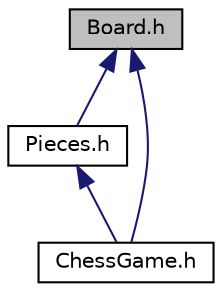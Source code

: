 digraph G
{
  bgcolor="transparent";
  edge [fontname="Helvetica",fontsize="10",labelfontname="Helvetica",labelfontsize="10"];
  node [fontname="Helvetica",fontsize="10",shape=record];
  Node1 [label="Board.h",height=0.2,width=0.4,color="black", fillcolor="grey75", style="filled" fontcolor="black"];
  Node1 -> Node2 [dir=back,color="midnightblue",fontsize="10",style="solid",fontname="Helvetica"];
  Node2 [label="Pieces.h",height=0.2,width=0.4,color="black",URL="$d8/d5b/Pieces_8h.html",tooltip="An interface for the Pieces class, a structured container of Piece objects."];
  Node2 -> Node3 [dir=back,color="midnightblue",fontsize="10",style="solid",fontname="Helvetica"];
  Node3 [label="ChessGame.h",height=0.2,width=0.4,color="black",URL="$df/d35/ChessGame_8h.html",tooltip="Interface for the ChessGame class."];
  Node1 -> Node3 [dir=back,color="midnightblue",fontsize="10",style="solid",fontname="Helvetica"];
}
